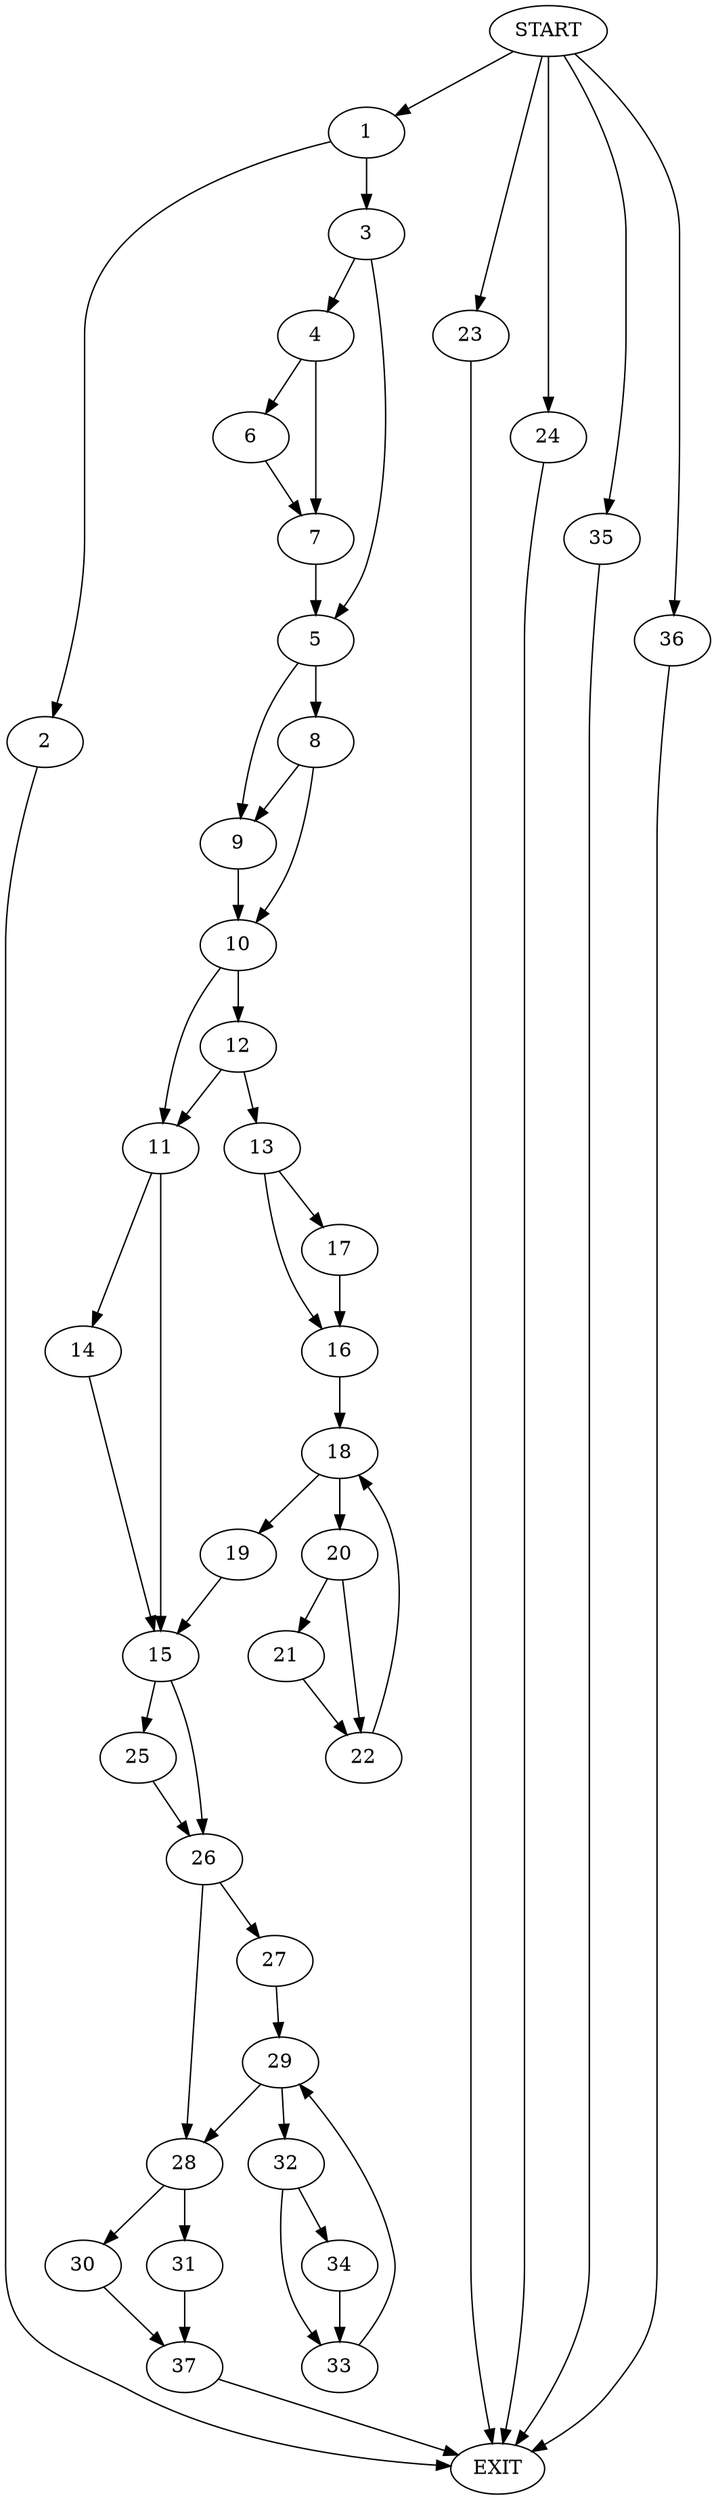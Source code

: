 digraph {
0 [label="START"]
38 [label="EXIT"]
0 -> 1
1 -> 2
1 -> 3
2 -> 38
3 -> 4
3 -> 5
4 -> 6
4 -> 7
5 -> 8
5 -> 9
6 -> 7
7 -> 5
9 -> 10
8 -> 10
8 -> 9
10 -> 11
10 -> 12
12 -> 11
12 -> 13
11 -> 14
11 -> 15
13 -> 16
13 -> 17
16 -> 18
17 -> 16
18 -> 19
18 -> 20
19 -> 15
20 -> 21
20 -> 22
22 -> 18
21 -> 22
0 -> 23
23 -> 38
0 -> 24
24 -> 38
15 -> 25
15 -> 26
14 -> 15
25 -> 26
26 -> 27
26 -> 28
27 -> 29
28 -> 30
28 -> 31
29 -> 32
29 -> 28
32 -> 33
32 -> 34
33 -> 29
34 -> 33
0 -> 35
35 -> 38
0 -> 36
36 -> 38
31 -> 37
30 -> 37
37 -> 38
}
